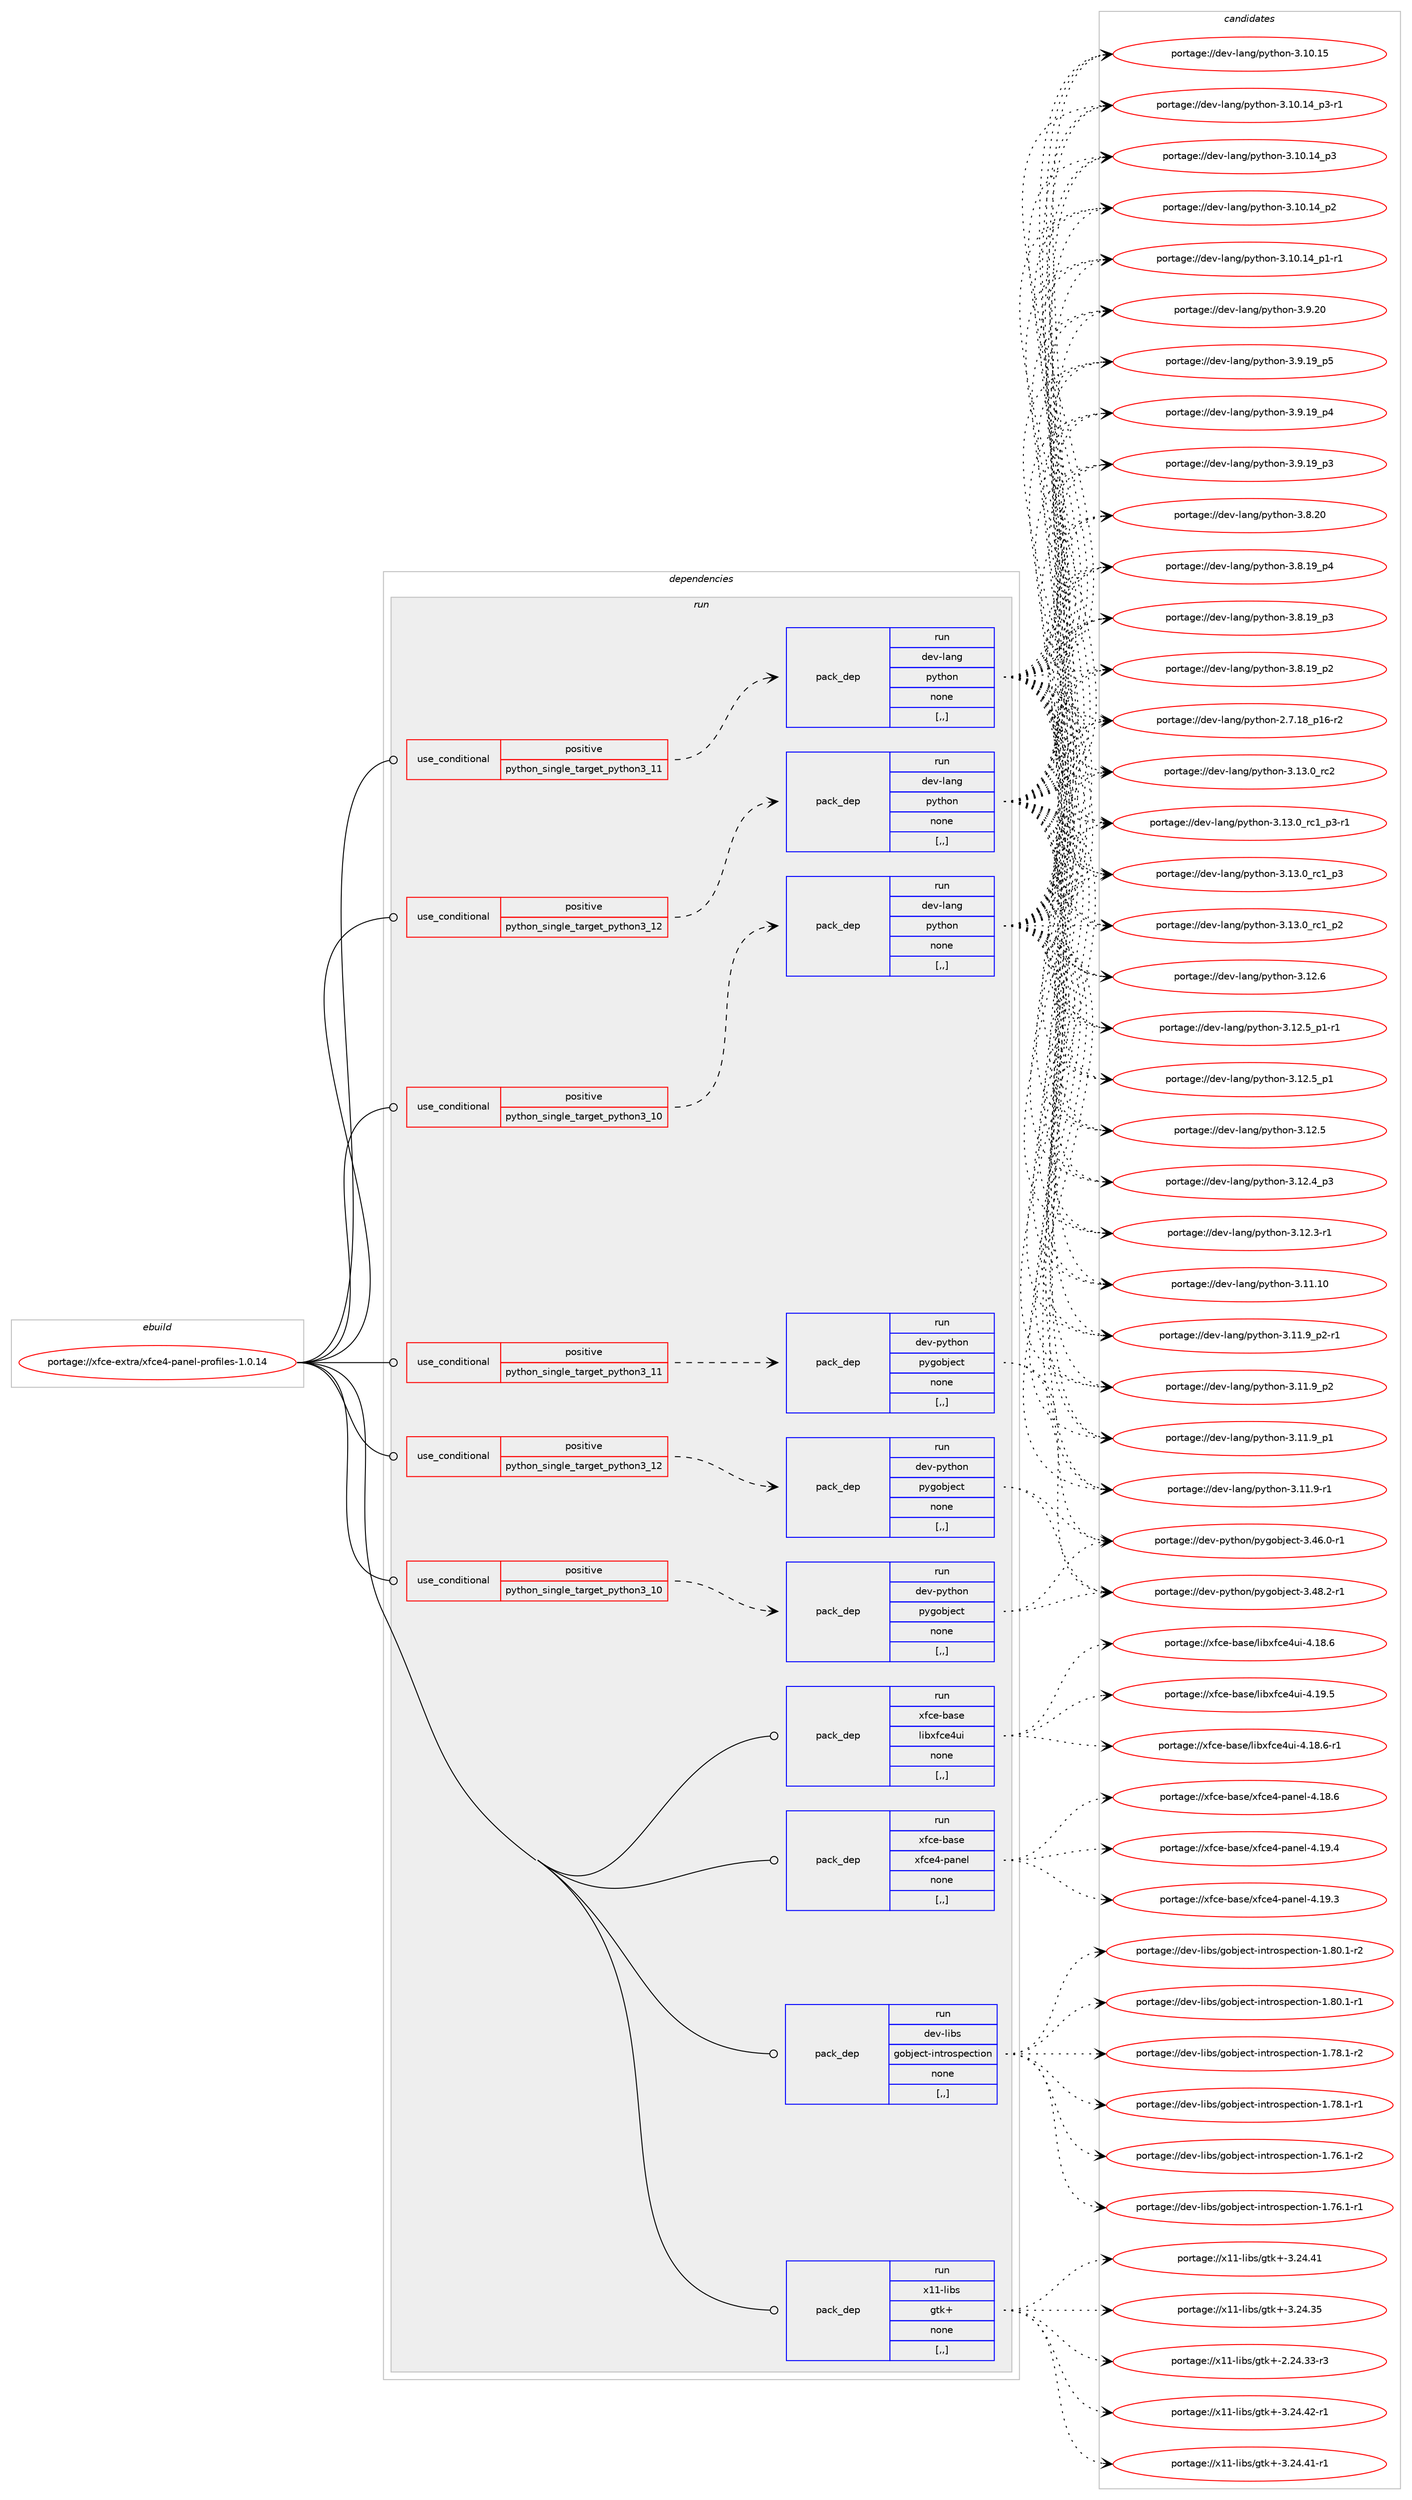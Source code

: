 digraph prolog {

# *************
# Graph options
# *************

newrank=true;
concentrate=true;
compound=true;
graph [rankdir=LR,fontname=Helvetica,fontsize=10,ranksep=1.5];#, ranksep=2.5, nodesep=0.2];
edge  [arrowhead=vee];
node  [fontname=Helvetica,fontsize=10];

# **********
# The ebuild
# **********

subgraph cluster_leftcol {
color=gray;
label=<<i>ebuild</i>>;
id [label="portage://xfce-extra/xfce4-panel-profiles-1.0.14", color=red, width=4, href="../xfce-extra/xfce4-panel-profiles-1.0.14.svg"];
}

# ****************
# The dependencies
# ****************

subgraph cluster_midcol {
color=gray;
label=<<i>dependencies</i>>;
subgraph cluster_compile {
fillcolor="#eeeeee";
style=filled;
label=<<i>compile</i>>;
}
subgraph cluster_compileandrun {
fillcolor="#eeeeee";
style=filled;
label=<<i>compile and run</i>>;
}
subgraph cluster_run {
fillcolor="#eeeeee";
style=filled;
label=<<i>run</i>>;
subgraph cond259376 {
dependency986481 [label=<<TABLE BORDER="0" CELLBORDER="1" CELLSPACING="0" CELLPADDING="4"><TR><TD ROWSPAN="3" CELLPADDING="10">use_conditional</TD></TR><TR><TD>positive</TD></TR><TR><TD>python_single_target_python3_10</TD></TR></TABLE>>, shape=none, color=red];
subgraph pack719908 {
dependency986482 [label=<<TABLE BORDER="0" CELLBORDER="1" CELLSPACING="0" CELLPADDING="4" WIDTH="220"><TR><TD ROWSPAN="6" CELLPADDING="30">pack_dep</TD></TR><TR><TD WIDTH="110">run</TD></TR><TR><TD>dev-lang</TD></TR><TR><TD>python</TD></TR><TR><TD>none</TD></TR><TR><TD>[,,]</TD></TR></TABLE>>, shape=none, color=blue];
}
dependency986481:e -> dependency986482:w [weight=20,style="dashed",arrowhead="vee"];
}
id:e -> dependency986481:w [weight=20,style="solid",arrowhead="odot"];
subgraph cond259377 {
dependency986483 [label=<<TABLE BORDER="0" CELLBORDER="1" CELLSPACING="0" CELLPADDING="4"><TR><TD ROWSPAN="3" CELLPADDING="10">use_conditional</TD></TR><TR><TD>positive</TD></TR><TR><TD>python_single_target_python3_10</TD></TR></TABLE>>, shape=none, color=red];
subgraph pack719909 {
dependency986484 [label=<<TABLE BORDER="0" CELLBORDER="1" CELLSPACING="0" CELLPADDING="4" WIDTH="220"><TR><TD ROWSPAN="6" CELLPADDING="30">pack_dep</TD></TR><TR><TD WIDTH="110">run</TD></TR><TR><TD>dev-python</TD></TR><TR><TD>pygobject</TD></TR><TR><TD>none</TD></TR><TR><TD>[,,]</TD></TR></TABLE>>, shape=none, color=blue];
}
dependency986483:e -> dependency986484:w [weight=20,style="dashed",arrowhead="vee"];
}
id:e -> dependency986483:w [weight=20,style="solid",arrowhead="odot"];
subgraph cond259378 {
dependency986485 [label=<<TABLE BORDER="0" CELLBORDER="1" CELLSPACING="0" CELLPADDING="4"><TR><TD ROWSPAN="3" CELLPADDING="10">use_conditional</TD></TR><TR><TD>positive</TD></TR><TR><TD>python_single_target_python3_11</TD></TR></TABLE>>, shape=none, color=red];
subgraph pack719910 {
dependency986486 [label=<<TABLE BORDER="0" CELLBORDER="1" CELLSPACING="0" CELLPADDING="4" WIDTH="220"><TR><TD ROWSPAN="6" CELLPADDING="30">pack_dep</TD></TR><TR><TD WIDTH="110">run</TD></TR><TR><TD>dev-lang</TD></TR><TR><TD>python</TD></TR><TR><TD>none</TD></TR><TR><TD>[,,]</TD></TR></TABLE>>, shape=none, color=blue];
}
dependency986485:e -> dependency986486:w [weight=20,style="dashed",arrowhead="vee"];
}
id:e -> dependency986485:w [weight=20,style="solid",arrowhead="odot"];
subgraph cond259379 {
dependency986487 [label=<<TABLE BORDER="0" CELLBORDER="1" CELLSPACING="0" CELLPADDING="4"><TR><TD ROWSPAN="3" CELLPADDING="10">use_conditional</TD></TR><TR><TD>positive</TD></TR><TR><TD>python_single_target_python3_11</TD></TR></TABLE>>, shape=none, color=red];
subgraph pack719911 {
dependency986488 [label=<<TABLE BORDER="0" CELLBORDER="1" CELLSPACING="0" CELLPADDING="4" WIDTH="220"><TR><TD ROWSPAN="6" CELLPADDING="30">pack_dep</TD></TR><TR><TD WIDTH="110">run</TD></TR><TR><TD>dev-python</TD></TR><TR><TD>pygobject</TD></TR><TR><TD>none</TD></TR><TR><TD>[,,]</TD></TR></TABLE>>, shape=none, color=blue];
}
dependency986487:e -> dependency986488:w [weight=20,style="dashed",arrowhead="vee"];
}
id:e -> dependency986487:w [weight=20,style="solid",arrowhead="odot"];
subgraph cond259380 {
dependency986489 [label=<<TABLE BORDER="0" CELLBORDER="1" CELLSPACING="0" CELLPADDING="4"><TR><TD ROWSPAN="3" CELLPADDING="10">use_conditional</TD></TR><TR><TD>positive</TD></TR><TR><TD>python_single_target_python3_12</TD></TR></TABLE>>, shape=none, color=red];
subgraph pack719912 {
dependency986490 [label=<<TABLE BORDER="0" CELLBORDER="1" CELLSPACING="0" CELLPADDING="4" WIDTH="220"><TR><TD ROWSPAN="6" CELLPADDING="30">pack_dep</TD></TR><TR><TD WIDTH="110">run</TD></TR><TR><TD>dev-lang</TD></TR><TR><TD>python</TD></TR><TR><TD>none</TD></TR><TR><TD>[,,]</TD></TR></TABLE>>, shape=none, color=blue];
}
dependency986489:e -> dependency986490:w [weight=20,style="dashed",arrowhead="vee"];
}
id:e -> dependency986489:w [weight=20,style="solid",arrowhead="odot"];
subgraph cond259381 {
dependency986491 [label=<<TABLE BORDER="0" CELLBORDER="1" CELLSPACING="0" CELLPADDING="4"><TR><TD ROWSPAN="3" CELLPADDING="10">use_conditional</TD></TR><TR><TD>positive</TD></TR><TR><TD>python_single_target_python3_12</TD></TR></TABLE>>, shape=none, color=red];
subgraph pack719913 {
dependency986492 [label=<<TABLE BORDER="0" CELLBORDER="1" CELLSPACING="0" CELLPADDING="4" WIDTH="220"><TR><TD ROWSPAN="6" CELLPADDING="30">pack_dep</TD></TR><TR><TD WIDTH="110">run</TD></TR><TR><TD>dev-python</TD></TR><TR><TD>pygobject</TD></TR><TR><TD>none</TD></TR><TR><TD>[,,]</TD></TR></TABLE>>, shape=none, color=blue];
}
dependency986491:e -> dependency986492:w [weight=20,style="dashed",arrowhead="vee"];
}
id:e -> dependency986491:w [weight=20,style="solid",arrowhead="odot"];
subgraph pack719914 {
dependency986493 [label=<<TABLE BORDER="0" CELLBORDER="1" CELLSPACING="0" CELLPADDING="4" WIDTH="220"><TR><TD ROWSPAN="6" CELLPADDING="30">pack_dep</TD></TR><TR><TD WIDTH="110">run</TD></TR><TR><TD>dev-libs</TD></TR><TR><TD>gobject-introspection</TD></TR><TR><TD>none</TD></TR><TR><TD>[,,]</TD></TR></TABLE>>, shape=none, color=blue];
}
id:e -> dependency986493:w [weight=20,style="solid",arrowhead="odot"];
subgraph pack719915 {
dependency986494 [label=<<TABLE BORDER="0" CELLBORDER="1" CELLSPACING="0" CELLPADDING="4" WIDTH="220"><TR><TD ROWSPAN="6" CELLPADDING="30">pack_dep</TD></TR><TR><TD WIDTH="110">run</TD></TR><TR><TD>x11-libs</TD></TR><TR><TD>gtk+</TD></TR><TR><TD>none</TD></TR><TR><TD>[,,]</TD></TR></TABLE>>, shape=none, color=blue];
}
id:e -> dependency986494:w [weight=20,style="solid",arrowhead="odot"];
subgraph pack719916 {
dependency986495 [label=<<TABLE BORDER="0" CELLBORDER="1" CELLSPACING="0" CELLPADDING="4" WIDTH="220"><TR><TD ROWSPAN="6" CELLPADDING="30">pack_dep</TD></TR><TR><TD WIDTH="110">run</TD></TR><TR><TD>xfce-base</TD></TR><TR><TD>libxfce4ui</TD></TR><TR><TD>none</TD></TR><TR><TD>[,,]</TD></TR></TABLE>>, shape=none, color=blue];
}
id:e -> dependency986495:w [weight=20,style="solid",arrowhead="odot"];
subgraph pack719917 {
dependency986496 [label=<<TABLE BORDER="0" CELLBORDER="1" CELLSPACING="0" CELLPADDING="4" WIDTH="220"><TR><TD ROWSPAN="6" CELLPADDING="30">pack_dep</TD></TR><TR><TD WIDTH="110">run</TD></TR><TR><TD>xfce-base</TD></TR><TR><TD>xfce4-panel</TD></TR><TR><TD>none</TD></TR><TR><TD>[,,]</TD></TR></TABLE>>, shape=none, color=blue];
}
id:e -> dependency986496:w [weight=20,style="solid",arrowhead="odot"];
}
}

# **************
# The candidates
# **************

subgraph cluster_choices {
rank=same;
color=gray;
label=<<i>candidates</i>>;

subgraph choice719908 {
color=black;
nodesep=1;
choice10010111845108971101034711212111610411111045514649514648951149950 [label="portage://dev-lang/python-3.13.0_rc2", color=red, width=4,href="../dev-lang/python-3.13.0_rc2.svg"];
choice1001011184510897110103471121211161041111104551464951464895114994995112514511449 [label="portage://dev-lang/python-3.13.0_rc1_p3-r1", color=red, width=4,href="../dev-lang/python-3.13.0_rc1_p3-r1.svg"];
choice100101118451089711010347112121116104111110455146495146489511499499511251 [label="portage://dev-lang/python-3.13.0_rc1_p3", color=red, width=4,href="../dev-lang/python-3.13.0_rc1_p3.svg"];
choice100101118451089711010347112121116104111110455146495146489511499499511250 [label="portage://dev-lang/python-3.13.0_rc1_p2", color=red, width=4,href="../dev-lang/python-3.13.0_rc1_p2.svg"];
choice10010111845108971101034711212111610411111045514649504654 [label="portage://dev-lang/python-3.12.6", color=red, width=4,href="../dev-lang/python-3.12.6.svg"];
choice1001011184510897110103471121211161041111104551464950465395112494511449 [label="portage://dev-lang/python-3.12.5_p1-r1", color=red, width=4,href="../dev-lang/python-3.12.5_p1-r1.svg"];
choice100101118451089711010347112121116104111110455146495046539511249 [label="portage://dev-lang/python-3.12.5_p1", color=red, width=4,href="../dev-lang/python-3.12.5_p1.svg"];
choice10010111845108971101034711212111610411111045514649504653 [label="portage://dev-lang/python-3.12.5", color=red, width=4,href="../dev-lang/python-3.12.5.svg"];
choice100101118451089711010347112121116104111110455146495046529511251 [label="portage://dev-lang/python-3.12.4_p3", color=red, width=4,href="../dev-lang/python-3.12.4_p3.svg"];
choice100101118451089711010347112121116104111110455146495046514511449 [label="portage://dev-lang/python-3.12.3-r1", color=red, width=4,href="../dev-lang/python-3.12.3-r1.svg"];
choice1001011184510897110103471121211161041111104551464949464948 [label="portage://dev-lang/python-3.11.10", color=red, width=4,href="../dev-lang/python-3.11.10.svg"];
choice1001011184510897110103471121211161041111104551464949465795112504511449 [label="portage://dev-lang/python-3.11.9_p2-r1", color=red, width=4,href="../dev-lang/python-3.11.9_p2-r1.svg"];
choice100101118451089711010347112121116104111110455146494946579511250 [label="portage://dev-lang/python-3.11.9_p2", color=red, width=4,href="../dev-lang/python-3.11.9_p2.svg"];
choice100101118451089711010347112121116104111110455146494946579511249 [label="portage://dev-lang/python-3.11.9_p1", color=red, width=4,href="../dev-lang/python-3.11.9_p1.svg"];
choice100101118451089711010347112121116104111110455146494946574511449 [label="portage://dev-lang/python-3.11.9-r1", color=red, width=4,href="../dev-lang/python-3.11.9-r1.svg"];
choice1001011184510897110103471121211161041111104551464948464953 [label="portage://dev-lang/python-3.10.15", color=red, width=4,href="../dev-lang/python-3.10.15.svg"];
choice100101118451089711010347112121116104111110455146494846495295112514511449 [label="portage://dev-lang/python-3.10.14_p3-r1", color=red, width=4,href="../dev-lang/python-3.10.14_p3-r1.svg"];
choice10010111845108971101034711212111610411111045514649484649529511251 [label="portage://dev-lang/python-3.10.14_p3", color=red, width=4,href="../dev-lang/python-3.10.14_p3.svg"];
choice10010111845108971101034711212111610411111045514649484649529511250 [label="portage://dev-lang/python-3.10.14_p2", color=red, width=4,href="../dev-lang/python-3.10.14_p2.svg"];
choice100101118451089711010347112121116104111110455146494846495295112494511449 [label="portage://dev-lang/python-3.10.14_p1-r1", color=red, width=4,href="../dev-lang/python-3.10.14_p1-r1.svg"];
choice10010111845108971101034711212111610411111045514657465048 [label="portage://dev-lang/python-3.9.20", color=red, width=4,href="../dev-lang/python-3.9.20.svg"];
choice100101118451089711010347112121116104111110455146574649579511253 [label="portage://dev-lang/python-3.9.19_p5", color=red, width=4,href="../dev-lang/python-3.9.19_p5.svg"];
choice100101118451089711010347112121116104111110455146574649579511252 [label="portage://dev-lang/python-3.9.19_p4", color=red, width=4,href="../dev-lang/python-3.9.19_p4.svg"];
choice100101118451089711010347112121116104111110455146574649579511251 [label="portage://dev-lang/python-3.9.19_p3", color=red, width=4,href="../dev-lang/python-3.9.19_p3.svg"];
choice10010111845108971101034711212111610411111045514656465048 [label="portage://dev-lang/python-3.8.20", color=red, width=4,href="../dev-lang/python-3.8.20.svg"];
choice100101118451089711010347112121116104111110455146564649579511252 [label="portage://dev-lang/python-3.8.19_p4", color=red, width=4,href="../dev-lang/python-3.8.19_p4.svg"];
choice100101118451089711010347112121116104111110455146564649579511251 [label="portage://dev-lang/python-3.8.19_p3", color=red, width=4,href="../dev-lang/python-3.8.19_p3.svg"];
choice100101118451089711010347112121116104111110455146564649579511250 [label="portage://dev-lang/python-3.8.19_p2", color=red, width=4,href="../dev-lang/python-3.8.19_p2.svg"];
choice100101118451089711010347112121116104111110455046554649569511249544511450 [label="portage://dev-lang/python-2.7.18_p16-r2", color=red, width=4,href="../dev-lang/python-2.7.18_p16-r2.svg"];
dependency986482:e -> choice10010111845108971101034711212111610411111045514649514648951149950:w [style=dotted,weight="100"];
dependency986482:e -> choice1001011184510897110103471121211161041111104551464951464895114994995112514511449:w [style=dotted,weight="100"];
dependency986482:e -> choice100101118451089711010347112121116104111110455146495146489511499499511251:w [style=dotted,weight="100"];
dependency986482:e -> choice100101118451089711010347112121116104111110455146495146489511499499511250:w [style=dotted,weight="100"];
dependency986482:e -> choice10010111845108971101034711212111610411111045514649504654:w [style=dotted,weight="100"];
dependency986482:e -> choice1001011184510897110103471121211161041111104551464950465395112494511449:w [style=dotted,weight="100"];
dependency986482:e -> choice100101118451089711010347112121116104111110455146495046539511249:w [style=dotted,weight="100"];
dependency986482:e -> choice10010111845108971101034711212111610411111045514649504653:w [style=dotted,weight="100"];
dependency986482:e -> choice100101118451089711010347112121116104111110455146495046529511251:w [style=dotted,weight="100"];
dependency986482:e -> choice100101118451089711010347112121116104111110455146495046514511449:w [style=dotted,weight="100"];
dependency986482:e -> choice1001011184510897110103471121211161041111104551464949464948:w [style=dotted,weight="100"];
dependency986482:e -> choice1001011184510897110103471121211161041111104551464949465795112504511449:w [style=dotted,weight="100"];
dependency986482:e -> choice100101118451089711010347112121116104111110455146494946579511250:w [style=dotted,weight="100"];
dependency986482:e -> choice100101118451089711010347112121116104111110455146494946579511249:w [style=dotted,weight="100"];
dependency986482:e -> choice100101118451089711010347112121116104111110455146494946574511449:w [style=dotted,weight="100"];
dependency986482:e -> choice1001011184510897110103471121211161041111104551464948464953:w [style=dotted,weight="100"];
dependency986482:e -> choice100101118451089711010347112121116104111110455146494846495295112514511449:w [style=dotted,weight="100"];
dependency986482:e -> choice10010111845108971101034711212111610411111045514649484649529511251:w [style=dotted,weight="100"];
dependency986482:e -> choice10010111845108971101034711212111610411111045514649484649529511250:w [style=dotted,weight="100"];
dependency986482:e -> choice100101118451089711010347112121116104111110455146494846495295112494511449:w [style=dotted,weight="100"];
dependency986482:e -> choice10010111845108971101034711212111610411111045514657465048:w [style=dotted,weight="100"];
dependency986482:e -> choice100101118451089711010347112121116104111110455146574649579511253:w [style=dotted,weight="100"];
dependency986482:e -> choice100101118451089711010347112121116104111110455146574649579511252:w [style=dotted,weight="100"];
dependency986482:e -> choice100101118451089711010347112121116104111110455146574649579511251:w [style=dotted,weight="100"];
dependency986482:e -> choice10010111845108971101034711212111610411111045514656465048:w [style=dotted,weight="100"];
dependency986482:e -> choice100101118451089711010347112121116104111110455146564649579511252:w [style=dotted,weight="100"];
dependency986482:e -> choice100101118451089711010347112121116104111110455146564649579511251:w [style=dotted,weight="100"];
dependency986482:e -> choice100101118451089711010347112121116104111110455146564649579511250:w [style=dotted,weight="100"];
dependency986482:e -> choice100101118451089711010347112121116104111110455046554649569511249544511450:w [style=dotted,weight="100"];
}
subgraph choice719909 {
color=black;
nodesep=1;
choice10010111845112121116104111110471121211031119810610199116455146525646504511449 [label="portage://dev-python/pygobject-3.48.2-r1", color=red, width=4,href="../dev-python/pygobject-3.48.2-r1.svg"];
choice10010111845112121116104111110471121211031119810610199116455146525446484511449 [label="portage://dev-python/pygobject-3.46.0-r1", color=red, width=4,href="../dev-python/pygobject-3.46.0-r1.svg"];
dependency986484:e -> choice10010111845112121116104111110471121211031119810610199116455146525646504511449:w [style=dotted,weight="100"];
dependency986484:e -> choice10010111845112121116104111110471121211031119810610199116455146525446484511449:w [style=dotted,weight="100"];
}
subgraph choice719910 {
color=black;
nodesep=1;
choice10010111845108971101034711212111610411111045514649514648951149950 [label="portage://dev-lang/python-3.13.0_rc2", color=red, width=4,href="../dev-lang/python-3.13.0_rc2.svg"];
choice1001011184510897110103471121211161041111104551464951464895114994995112514511449 [label="portage://dev-lang/python-3.13.0_rc1_p3-r1", color=red, width=4,href="../dev-lang/python-3.13.0_rc1_p3-r1.svg"];
choice100101118451089711010347112121116104111110455146495146489511499499511251 [label="portage://dev-lang/python-3.13.0_rc1_p3", color=red, width=4,href="../dev-lang/python-3.13.0_rc1_p3.svg"];
choice100101118451089711010347112121116104111110455146495146489511499499511250 [label="portage://dev-lang/python-3.13.0_rc1_p2", color=red, width=4,href="../dev-lang/python-3.13.0_rc1_p2.svg"];
choice10010111845108971101034711212111610411111045514649504654 [label="portage://dev-lang/python-3.12.6", color=red, width=4,href="../dev-lang/python-3.12.6.svg"];
choice1001011184510897110103471121211161041111104551464950465395112494511449 [label="portage://dev-lang/python-3.12.5_p1-r1", color=red, width=4,href="../dev-lang/python-3.12.5_p1-r1.svg"];
choice100101118451089711010347112121116104111110455146495046539511249 [label="portage://dev-lang/python-3.12.5_p1", color=red, width=4,href="../dev-lang/python-3.12.5_p1.svg"];
choice10010111845108971101034711212111610411111045514649504653 [label="portage://dev-lang/python-3.12.5", color=red, width=4,href="../dev-lang/python-3.12.5.svg"];
choice100101118451089711010347112121116104111110455146495046529511251 [label="portage://dev-lang/python-3.12.4_p3", color=red, width=4,href="../dev-lang/python-3.12.4_p3.svg"];
choice100101118451089711010347112121116104111110455146495046514511449 [label="portage://dev-lang/python-3.12.3-r1", color=red, width=4,href="../dev-lang/python-3.12.3-r1.svg"];
choice1001011184510897110103471121211161041111104551464949464948 [label="portage://dev-lang/python-3.11.10", color=red, width=4,href="../dev-lang/python-3.11.10.svg"];
choice1001011184510897110103471121211161041111104551464949465795112504511449 [label="portage://dev-lang/python-3.11.9_p2-r1", color=red, width=4,href="../dev-lang/python-3.11.9_p2-r1.svg"];
choice100101118451089711010347112121116104111110455146494946579511250 [label="portage://dev-lang/python-3.11.9_p2", color=red, width=4,href="../dev-lang/python-3.11.9_p2.svg"];
choice100101118451089711010347112121116104111110455146494946579511249 [label="portage://dev-lang/python-3.11.9_p1", color=red, width=4,href="../dev-lang/python-3.11.9_p1.svg"];
choice100101118451089711010347112121116104111110455146494946574511449 [label="portage://dev-lang/python-3.11.9-r1", color=red, width=4,href="../dev-lang/python-3.11.9-r1.svg"];
choice1001011184510897110103471121211161041111104551464948464953 [label="portage://dev-lang/python-3.10.15", color=red, width=4,href="../dev-lang/python-3.10.15.svg"];
choice100101118451089711010347112121116104111110455146494846495295112514511449 [label="portage://dev-lang/python-3.10.14_p3-r1", color=red, width=4,href="../dev-lang/python-3.10.14_p3-r1.svg"];
choice10010111845108971101034711212111610411111045514649484649529511251 [label="portage://dev-lang/python-3.10.14_p3", color=red, width=4,href="../dev-lang/python-3.10.14_p3.svg"];
choice10010111845108971101034711212111610411111045514649484649529511250 [label="portage://dev-lang/python-3.10.14_p2", color=red, width=4,href="../dev-lang/python-3.10.14_p2.svg"];
choice100101118451089711010347112121116104111110455146494846495295112494511449 [label="portage://dev-lang/python-3.10.14_p1-r1", color=red, width=4,href="../dev-lang/python-3.10.14_p1-r1.svg"];
choice10010111845108971101034711212111610411111045514657465048 [label="portage://dev-lang/python-3.9.20", color=red, width=4,href="../dev-lang/python-3.9.20.svg"];
choice100101118451089711010347112121116104111110455146574649579511253 [label="portage://dev-lang/python-3.9.19_p5", color=red, width=4,href="../dev-lang/python-3.9.19_p5.svg"];
choice100101118451089711010347112121116104111110455146574649579511252 [label="portage://dev-lang/python-3.9.19_p4", color=red, width=4,href="../dev-lang/python-3.9.19_p4.svg"];
choice100101118451089711010347112121116104111110455146574649579511251 [label="portage://dev-lang/python-3.9.19_p3", color=red, width=4,href="../dev-lang/python-3.9.19_p3.svg"];
choice10010111845108971101034711212111610411111045514656465048 [label="portage://dev-lang/python-3.8.20", color=red, width=4,href="../dev-lang/python-3.8.20.svg"];
choice100101118451089711010347112121116104111110455146564649579511252 [label="portage://dev-lang/python-3.8.19_p4", color=red, width=4,href="../dev-lang/python-3.8.19_p4.svg"];
choice100101118451089711010347112121116104111110455146564649579511251 [label="portage://dev-lang/python-3.8.19_p3", color=red, width=4,href="../dev-lang/python-3.8.19_p3.svg"];
choice100101118451089711010347112121116104111110455146564649579511250 [label="portage://dev-lang/python-3.8.19_p2", color=red, width=4,href="../dev-lang/python-3.8.19_p2.svg"];
choice100101118451089711010347112121116104111110455046554649569511249544511450 [label="portage://dev-lang/python-2.7.18_p16-r2", color=red, width=4,href="../dev-lang/python-2.7.18_p16-r2.svg"];
dependency986486:e -> choice10010111845108971101034711212111610411111045514649514648951149950:w [style=dotted,weight="100"];
dependency986486:e -> choice1001011184510897110103471121211161041111104551464951464895114994995112514511449:w [style=dotted,weight="100"];
dependency986486:e -> choice100101118451089711010347112121116104111110455146495146489511499499511251:w [style=dotted,weight="100"];
dependency986486:e -> choice100101118451089711010347112121116104111110455146495146489511499499511250:w [style=dotted,weight="100"];
dependency986486:e -> choice10010111845108971101034711212111610411111045514649504654:w [style=dotted,weight="100"];
dependency986486:e -> choice1001011184510897110103471121211161041111104551464950465395112494511449:w [style=dotted,weight="100"];
dependency986486:e -> choice100101118451089711010347112121116104111110455146495046539511249:w [style=dotted,weight="100"];
dependency986486:e -> choice10010111845108971101034711212111610411111045514649504653:w [style=dotted,weight="100"];
dependency986486:e -> choice100101118451089711010347112121116104111110455146495046529511251:w [style=dotted,weight="100"];
dependency986486:e -> choice100101118451089711010347112121116104111110455146495046514511449:w [style=dotted,weight="100"];
dependency986486:e -> choice1001011184510897110103471121211161041111104551464949464948:w [style=dotted,weight="100"];
dependency986486:e -> choice1001011184510897110103471121211161041111104551464949465795112504511449:w [style=dotted,weight="100"];
dependency986486:e -> choice100101118451089711010347112121116104111110455146494946579511250:w [style=dotted,weight="100"];
dependency986486:e -> choice100101118451089711010347112121116104111110455146494946579511249:w [style=dotted,weight="100"];
dependency986486:e -> choice100101118451089711010347112121116104111110455146494946574511449:w [style=dotted,weight="100"];
dependency986486:e -> choice1001011184510897110103471121211161041111104551464948464953:w [style=dotted,weight="100"];
dependency986486:e -> choice100101118451089711010347112121116104111110455146494846495295112514511449:w [style=dotted,weight="100"];
dependency986486:e -> choice10010111845108971101034711212111610411111045514649484649529511251:w [style=dotted,weight="100"];
dependency986486:e -> choice10010111845108971101034711212111610411111045514649484649529511250:w [style=dotted,weight="100"];
dependency986486:e -> choice100101118451089711010347112121116104111110455146494846495295112494511449:w [style=dotted,weight="100"];
dependency986486:e -> choice10010111845108971101034711212111610411111045514657465048:w [style=dotted,weight="100"];
dependency986486:e -> choice100101118451089711010347112121116104111110455146574649579511253:w [style=dotted,weight="100"];
dependency986486:e -> choice100101118451089711010347112121116104111110455146574649579511252:w [style=dotted,weight="100"];
dependency986486:e -> choice100101118451089711010347112121116104111110455146574649579511251:w [style=dotted,weight="100"];
dependency986486:e -> choice10010111845108971101034711212111610411111045514656465048:w [style=dotted,weight="100"];
dependency986486:e -> choice100101118451089711010347112121116104111110455146564649579511252:w [style=dotted,weight="100"];
dependency986486:e -> choice100101118451089711010347112121116104111110455146564649579511251:w [style=dotted,weight="100"];
dependency986486:e -> choice100101118451089711010347112121116104111110455146564649579511250:w [style=dotted,weight="100"];
dependency986486:e -> choice100101118451089711010347112121116104111110455046554649569511249544511450:w [style=dotted,weight="100"];
}
subgraph choice719911 {
color=black;
nodesep=1;
choice10010111845112121116104111110471121211031119810610199116455146525646504511449 [label="portage://dev-python/pygobject-3.48.2-r1", color=red, width=4,href="../dev-python/pygobject-3.48.2-r1.svg"];
choice10010111845112121116104111110471121211031119810610199116455146525446484511449 [label="portage://dev-python/pygobject-3.46.0-r1", color=red, width=4,href="../dev-python/pygobject-3.46.0-r1.svg"];
dependency986488:e -> choice10010111845112121116104111110471121211031119810610199116455146525646504511449:w [style=dotted,weight="100"];
dependency986488:e -> choice10010111845112121116104111110471121211031119810610199116455146525446484511449:w [style=dotted,weight="100"];
}
subgraph choice719912 {
color=black;
nodesep=1;
choice10010111845108971101034711212111610411111045514649514648951149950 [label="portage://dev-lang/python-3.13.0_rc2", color=red, width=4,href="../dev-lang/python-3.13.0_rc2.svg"];
choice1001011184510897110103471121211161041111104551464951464895114994995112514511449 [label="portage://dev-lang/python-3.13.0_rc1_p3-r1", color=red, width=4,href="../dev-lang/python-3.13.0_rc1_p3-r1.svg"];
choice100101118451089711010347112121116104111110455146495146489511499499511251 [label="portage://dev-lang/python-3.13.0_rc1_p3", color=red, width=4,href="../dev-lang/python-3.13.0_rc1_p3.svg"];
choice100101118451089711010347112121116104111110455146495146489511499499511250 [label="portage://dev-lang/python-3.13.0_rc1_p2", color=red, width=4,href="../dev-lang/python-3.13.0_rc1_p2.svg"];
choice10010111845108971101034711212111610411111045514649504654 [label="portage://dev-lang/python-3.12.6", color=red, width=4,href="../dev-lang/python-3.12.6.svg"];
choice1001011184510897110103471121211161041111104551464950465395112494511449 [label="portage://dev-lang/python-3.12.5_p1-r1", color=red, width=4,href="../dev-lang/python-3.12.5_p1-r1.svg"];
choice100101118451089711010347112121116104111110455146495046539511249 [label="portage://dev-lang/python-3.12.5_p1", color=red, width=4,href="../dev-lang/python-3.12.5_p1.svg"];
choice10010111845108971101034711212111610411111045514649504653 [label="portage://dev-lang/python-3.12.5", color=red, width=4,href="../dev-lang/python-3.12.5.svg"];
choice100101118451089711010347112121116104111110455146495046529511251 [label="portage://dev-lang/python-3.12.4_p3", color=red, width=4,href="../dev-lang/python-3.12.4_p3.svg"];
choice100101118451089711010347112121116104111110455146495046514511449 [label="portage://dev-lang/python-3.12.3-r1", color=red, width=4,href="../dev-lang/python-3.12.3-r1.svg"];
choice1001011184510897110103471121211161041111104551464949464948 [label="portage://dev-lang/python-3.11.10", color=red, width=4,href="../dev-lang/python-3.11.10.svg"];
choice1001011184510897110103471121211161041111104551464949465795112504511449 [label="portage://dev-lang/python-3.11.9_p2-r1", color=red, width=4,href="../dev-lang/python-3.11.9_p2-r1.svg"];
choice100101118451089711010347112121116104111110455146494946579511250 [label="portage://dev-lang/python-3.11.9_p2", color=red, width=4,href="../dev-lang/python-3.11.9_p2.svg"];
choice100101118451089711010347112121116104111110455146494946579511249 [label="portage://dev-lang/python-3.11.9_p1", color=red, width=4,href="../dev-lang/python-3.11.9_p1.svg"];
choice100101118451089711010347112121116104111110455146494946574511449 [label="portage://dev-lang/python-3.11.9-r1", color=red, width=4,href="../dev-lang/python-3.11.9-r1.svg"];
choice1001011184510897110103471121211161041111104551464948464953 [label="portage://dev-lang/python-3.10.15", color=red, width=4,href="../dev-lang/python-3.10.15.svg"];
choice100101118451089711010347112121116104111110455146494846495295112514511449 [label="portage://dev-lang/python-3.10.14_p3-r1", color=red, width=4,href="../dev-lang/python-3.10.14_p3-r1.svg"];
choice10010111845108971101034711212111610411111045514649484649529511251 [label="portage://dev-lang/python-3.10.14_p3", color=red, width=4,href="../dev-lang/python-3.10.14_p3.svg"];
choice10010111845108971101034711212111610411111045514649484649529511250 [label="portage://dev-lang/python-3.10.14_p2", color=red, width=4,href="../dev-lang/python-3.10.14_p2.svg"];
choice100101118451089711010347112121116104111110455146494846495295112494511449 [label="portage://dev-lang/python-3.10.14_p1-r1", color=red, width=4,href="../dev-lang/python-3.10.14_p1-r1.svg"];
choice10010111845108971101034711212111610411111045514657465048 [label="portage://dev-lang/python-3.9.20", color=red, width=4,href="../dev-lang/python-3.9.20.svg"];
choice100101118451089711010347112121116104111110455146574649579511253 [label="portage://dev-lang/python-3.9.19_p5", color=red, width=4,href="../dev-lang/python-3.9.19_p5.svg"];
choice100101118451089711010347112121116104111110455146574649579511252 [label="portage://dev-lang/python-3.9.19_p4", color=red, width=4,href="../dev-lang/python-3.9.19_p4.svg"];
choice100101118451089711010347112121116104111110455146574649579511251 [label="portage://dev-lang/python-3.9.19_p3", color=red, width=4,href="../dev-lang/python-3.9.19_p3.svg"];
choice10010111845108971101034711212111610411111045514656465048 [label="portage://dev-lang/python-3.8.20", color=red, width=4,href="../dev-lang/python-3.8.20.svg"];
choice100101118451089711010347112121116104111110455146564649579511252 [label="portage://dev-lang/python-3.8.19_p4", color=red, width=4,href="../dev-lang/python-3.8.19_p4.svg"];
choice100101118451089711010347112121116104111110455146564649579511251 [label="portage://dev-lang/python-3.8.19_p3", color=red, width=4,href="../dev-lang/python-3.8.19_p3.svg"];
choice100101118451089711010347112121116104111110455146564649579511250 [label="portage://dev-lang/python-3.8.19_p2", color=red, width=4,href="../dev-lang/python-3.8.19_p2.svg"];
choice100101118451089711010347112121116104111110455046554649569511249544511450 [label="portage://dev-lang/python-2.7.18_p16-r2", color=red, width=4,href="../dev-lang/python-2.7.18_p16-r2.svg"];
dependency986490:e -> choice10010111845108971101034711212111610411111045514649514648951149950:w [style=dotted,weight="100"];
dependency986490:e -> choice1001011184510897110103471121211161041111104551464951464895114994995112514511449:w [style=dotted,weight="100"];
dependency986490:e -> choice100101118451089711010347112121116104111110455146495146489511499499511251:w [style=dotted,weight="100"];
dependency986490:e -> choice100101118451089711010347112121116104111110455146495146489511499499511250:w [style=dotted,weight="100"];
dependency986490:e -> choice10010111845108971101034711212111610411111045514649504654:w [style=dotted,weight="100"];
dependency986490:e -> choice1001011184510897110103471121211161041111104551464950465395112494511449:w [style=dotted,weight="100"];
dependency986490:e -> choice100101118451089711010347112121116104111110455146495046539511249:w [style=dotted,weight="100"];
dependency986490:e -> choice10010111845108971101034711212111610411111045514649504653:w [style=dotted,weight="100"];
dependency986490:e -> choice100101118451089711010347112121116104111110455146495046529511251:w [style=dotted,weight="100"];
dependency986490:e -> choice100101118451089711010347112121116104111110455146495046514511449:w [style=dotted,weight="100"];
dependency986490:e -> choice1001011184510897110103471121211161041111104551464949464948:w [style=dotted,weight="100"];
dependency986490:e -> choice1001011184510897110103471121211161041111104551464949465795112504511449:w [style=dotted,weight="100"];
dependency986490:e -> choice100101118451089711010347112121116104111110455146494946579511250:w [style=dotted,weight="100"];
dependency986490:e -> choice100101118451089711010347112121116104111110455146494946579511249:w [style=dotted,weight="100"];
dependency986490:e -> choice100101118451089711010347112121116104111110455146494946574511449:w [style=dotted,weight="100"];
dependency986490:e -> choice1001011184510897110103471121211161041111104551464948464953:w [style=dotted,weight="100"];
dependency986490:e -> choice100101118451089711010347112121116104111110455146494846495295112514511449:w [style=dotted,weight="100"];
dependency986490:e -> choice10010111845108971101034711212111610411111045514649484649529511251:w [style=dotted,weight="100"];
dependency986490:e -> choice10010111845108971101034711212111610411111045514649484649529511250:w [style=dotted,weight="100"];
dependency986490:e -> choice100101118451089711010347112121116104111110455146494846495295112494511449:w [style=dotted,weight="100"];
dependency986490:e -> choice10010111845108971101034711212111610411111045514657465048:w [style=dotted,weight="100"];
dependency986490:e -> choice100101118451089711010347112121116104111110455146574649579511253:w [style=dotted,weight="100"];
dependency986490:e -> choice100101118451089711010347112121116104111110455146574649579511252:w [style=dotted,weight="100"];
dependency986490:e -> choice100101118451089711010347112121116104111110455146574649579511251:w [style=dotted,weight="100"];
dependency986490:e -> choice10010111845108971101034711212111610411111045514656465048:w [style=dotted,weight="100"];
dependency986490:e -> choice100101118451089711010347112121116104111110455146564649579511252:w [style=dotted,weight="100"];
dependency986490:e -> choice100101118451089711010347112121116104111110455146564649579511251:w [style=dotted,weight="100"];
dependency986490:e -> choice100101118451089711010347112121116104111110455146564649579511250:w [style=dotted,weight="100"];
dependency986490:e -> choice100101118451089711010347112121116104111110455046554649569511249544511450:w [style=dotted,weight="100"];
}
subgraph choice719913 {
color=black;
nodesep=1;
choice10010111845112121116104111110471121211031119810610199116455146525646504511449 [label="portage://dev-python/pygobject-3.48.2-r1", color=red, width=4,href="../dev-python/pygobject-3.48.2-r1.svg"];
choice10010111845112121116104111110471121211031119810610199116455146525446484511449 [label="portage://dev-python/pygobject-3.46.0-r1", color=red, width=4,href="../dev-python/pygobject-3.46.0-r1.svg"];
dependency986492:e -> choice10010111845112121116104111110471121211031119810610199116455146525646504511449:w [style=dotted,weight="100"];
dependency986492:e -> choice10010111845112121116104111110471121211031119810610199116455146525446484511449:w [style=dotted,weight="100"];
}
subgraph choice719914 {
color=black;
nodesep=1;
choice10010111845108105981154710311198106101991164510511011611411111511210199116105111110454946564846494511450 [label="portage://dev-libs/gobject-introspection-1.80.1-r2", color=red, width=4,href="../dev-libs/gobject-introspection-1.80.1-r2.svg"];
choice10010111845108105981154710311198106101991164510511011611411111511210199116105111110454946564846494511449 [label="portage://dev-libs/gobject-introspection-1.80.1-r1", color=red, width=4,href="../dev-libs/gobject-introspection-1.80.1-r1.svg"];
choice10010111845108105981154710311198106101991164510511011611411111511210199116105111110454946555646494511450 [label="portage://dev-libs/gobject-introspection-1.78.1-r2", color=red, width=4,href="../dev-libs/gobject-introspection-1.78.1-r2.svg"];
choice10010111845108105981154710311198106101991164510511011611411111511210199116105111110454946555646494511449 [label="portage://dev-libs/gobject-introspection-1.78.1-r1", color=red, width=4,href="../dev-libs/gobject-introspection-1.78.1-r1.svg"];
choice10010111845108105981154710311198106101991164510511011611411111511210199116105111110454946555446494511450 [label="portage://dev-libs/gobject-introspection-1.76.1-r2", color=red, width=4,href="../dev-libs/gobject-introspection-1.76.1-r2.svg"];
choice10010111845108105981154710311198106101991164510511011611411111511210199116105111110454946555446494511449 [label="portage://dev-libs/gobject-introspection-1.76.1-r1", color=red, width=4,href="../dev-libs/gobject-introspection-1.76.1-r1.svg"];
dependency986493:e -> choice10010111845108105981154710311198106101991164510511011611411111511210199116105111110454946564846494511450:w [style=dotted,weight="100"];
dependency986493:e -> choice10010111845108105981154710311198106101991164510511011611411111511210199116105111110454946564846494511449:w [style=dotted,weight="100"];
dependency986493:e -> choice10010111845108105981154710311198106101991164510511011611411111511210199116105111110454946555646494511450:w [style=dotted,weight="100"];
dependency986493:e -> choice10010111845108105981154710311198106101991164510511011611411111511210199116105111110454946555646494511449:w [style=dotted,weight="100"];
dependency986493:e -> choice10010111845108105981154710311198106101991164510511011611411111511210199116105111110454946555446494511450:w [style=dotted,weight="100"];
dependency986493:e -> choice10010111845108105981154710311198106101991164510511011611411111511210199116105111110454946555446494511449:w [style=dotted,weight="100"];
}
subgraph choice719915 {
color=black;
nodesep=1;
choice12049494510810598115471031161074345514650524652504511449 [label="portage://x11-libs/gtk+-3.24.42-r1", color=red, width=4,href="../x11-libs/gtk+-3.24.42-r1.svg"];
choice12049494510810598115471031161074345514650524652494511449 [label="portage://x11-libs/gtk+-3.24.41-r1", color=red, width=4,href="../x11-libs/gtk+-3.24.41-r1.svg"];
choice1204949451081059811547103116107434551465052465249 [label="portage://x11-libs/gtk+-3.24.41", color=red, width=4,href="../x11-libs/gtk+-3.24.41.svg"];
choice1204949451081059811547103116107434551465052465153 [label="portage://x11-libs/gtk+-3.24.35", color=red, width=4,href="../x11-libs/gtk+-3.24.35.svg"];
choice12049494510810598115471031161074345504650524651514511451 [label="portage://x11-libs/gtk+-2.24.33-r3", color=red, width=4,href="../x11-libs/gtk+-2.24.33-r3.svg"];
dependency986494:e -> choice12049494510810598115471031161074345514650524652504511449:w [style=dotted,weight="100"];
dependency986494:e -> choice12049494510810598115471031161074345514650524652494511449:w [style=dotted,weight="100"];
dependency986494:e -> choice1204949451081059811547103116107434551465052465249:w [style=dotted,weight="100"];
dependency986494:e -> choice1204949451081059811547103116107434551465052465153:w [style=dotted,weight="100"];
dependency986494:e -> choice12049494510810598115471031161074345504650524651514511451:w [style=dotted,weight="100"];
}
subgraph choice719916 {
color=black;
nodesep=1;
choice120102991014598971151014710810598120102991015211710545524649574653 [label="portage://xfce-base/libxfce4ui-4.19.5", color=red, width=4,href="../xfce-base/libxfce4ui-4.19.5.svg"];
choice1201029910145989711510147108105981201029910152117105455246495646544511449 [label="portage://xfce-base/libxfce4ui-4.18.6-r1", color=red, width=4,href="../xfce-base/libxfce4ui-4.18.6-r1.svg"];
choice120102991014598971151014710810598120102991015211710545524649564654 [label="portage://xfce-base/libxfce4ui-4.18.6", color=red, width=4,href="../xfce-base/libxfce4ui-4.18.6.svg"];
dependency986495:e -> choice120102991014598971151014710810598120102991015211710545524649574653:w [style=dotted,weight="100"];
dependency986495:e -> choice1201029910145989711510147108105981201029910152117105455246495646544511449:w [style=dotted,weight="100"];
dependency986495:e -> choice120102991014598971151014710810598120102991015211710545524649564654:w [style=dotted,weight="100"];
}
subgraph choice719917 {
color=black;
nodesep=1;
choice12010299101459897115101471201029910152451129711010110845524649574652 [label="portage://xfce-base/xfce4-panel-4.19.4", color=red, width=4,href="../xfce-base/xfce4-panel-4.19.4.svg"];
choice12010299101459897115101471201029910152451129711010110845524649574651 [label="portage://xfce-base/xfce4-panel-4.19.3", color=red, width=4,href="../xfce-base/xfce4-panel-4.19.3.svg"];
choice12010299101459897115101471201029910152451129711010110845524649564654 [label="portage://xfce-base/xfce4-panel-4.18.6", color=red, width=4,href="../xfce-base/xfce4-panel-4.18.6.svg"];
dependency986496:e -> choice12010299101459897115101471201029910152451129711010110845524649574652:w [style=dotted,weight="100"];
dependency986496:e -> choice12010299101459897115101471201029910152451129711010110845524649574651:w [style=dotted,weight="100"];
dependency986496:e -> choice12010299101459897115101471201029910152451129711010110845524649564654:w [style=dotted,weight="100"];
}
}

}
